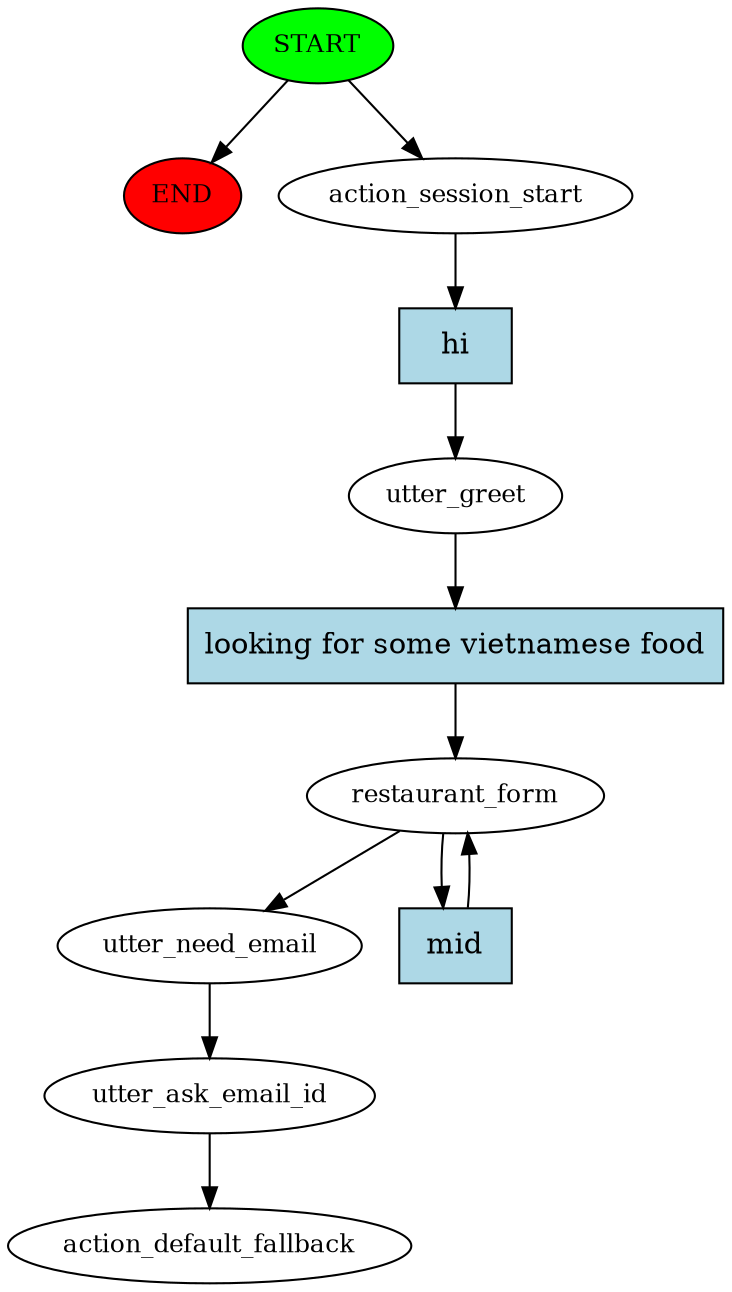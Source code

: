 digraph  {
0 [class="start active", fillcolor=green, fontsize=12, label=START, style=filled];
"-1" [class=end, fillcolor=red, fontsize=12, label=END, style=filled];
1 [class=active, fontsize=12, label=action_session_start];
2 [class=active, fontsize=12, label=utter_greet];
3 [class=active, fontsize=12, label=restaurant_form];
7 [class=active, fontsize=12, label=utter_need_email];
8 [class=active, fontsize=12, label=utter_ask_email_id];
9 [class="dashed active", fontsize=12, label=action_default_fallback];
10 [class="intent active", fillcolor=lightblue, label=hi, shape=rect, style=filled];
11 [class="intent active", fillcolor=lightblue, label="looking for some vietnamese food", shape=rect, style=filled];
12 [class="intent active", fillcolor=lightblue, label=mid, shape=rect, style=filled];
0 -> "-1"  [class="", key=NONE, label=""];
0 -> 1  [class=active, key=NONE, label=""];
1 -> 10  [class=active, key=0];
2 -> 11  [class=active, key=0];
3 -> 7  [class=active, key=NONE, label=""];
3 -> 12  [class=active, key=0];
7 -> 8  [class=active, key=NONE, label=""];
8 -> 9  [class=active, key=NONE, label=""];
10 -> 2  [class=active, key=0];
11 -> 3  [class=active, key=0];
12 -> 3  [class=active, key=0];
}
